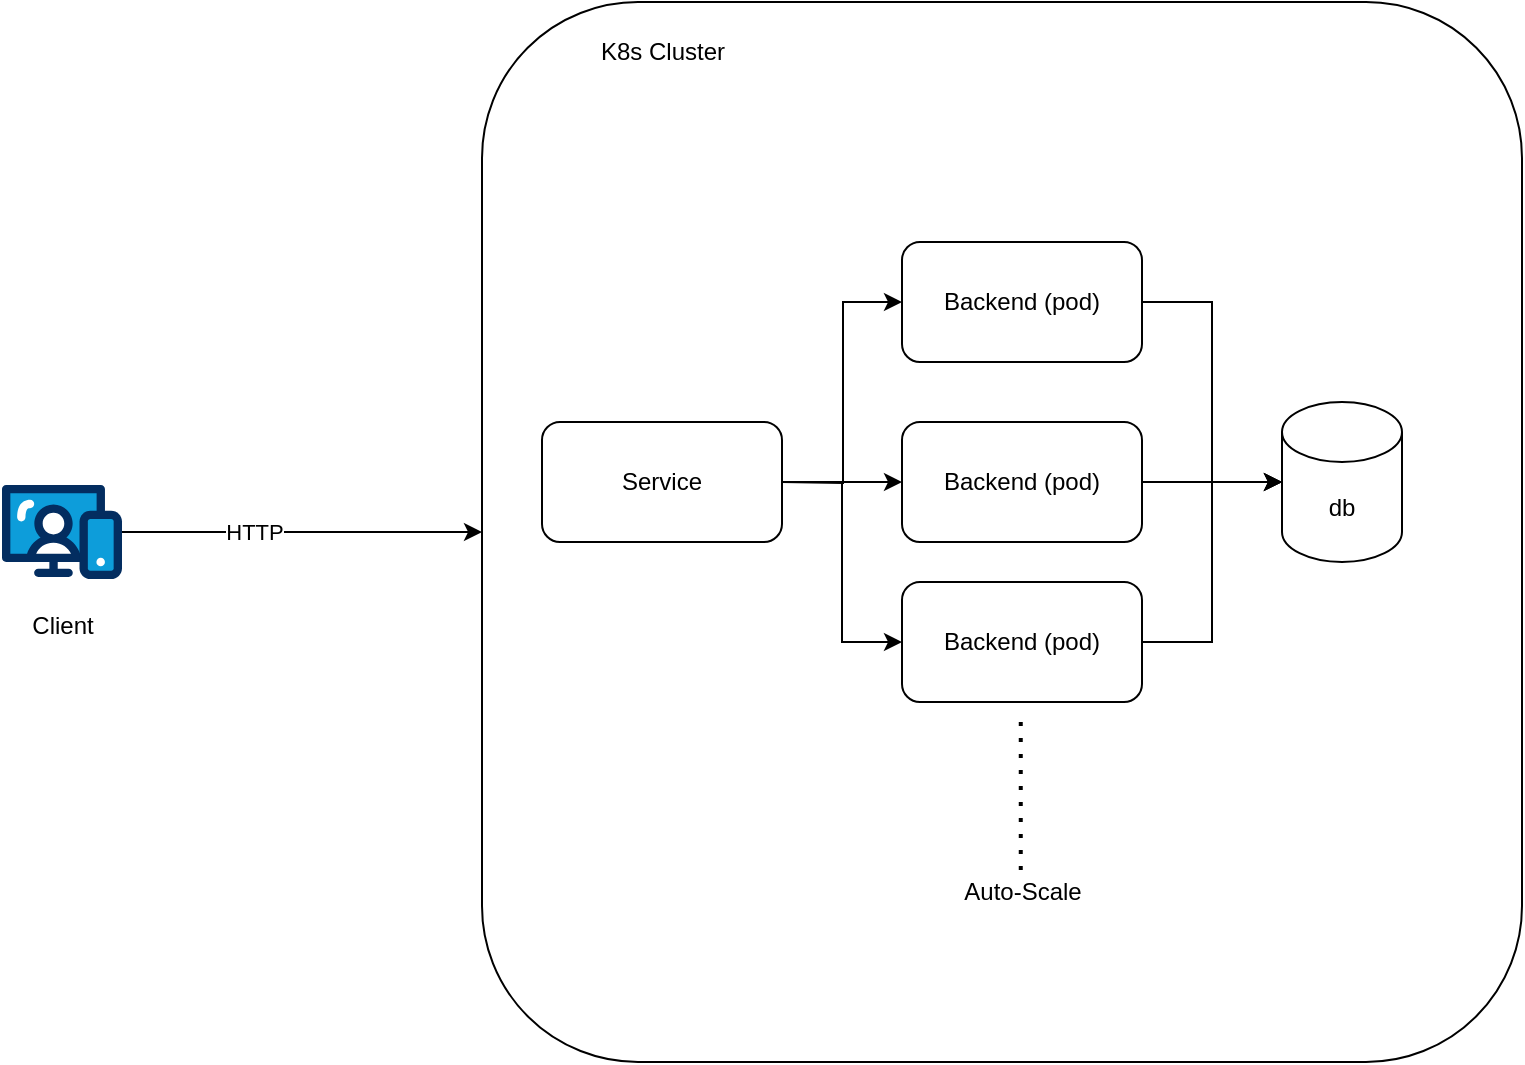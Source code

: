 <mxfile version="22.1.21" type="device">
  <diagram name="Page-1" id="udLMG3ap0CvgukWkueTY">
    <mxGraphModel dx="1283" dy="929" grid="1" gridSize="10" guides="1" tooltips="1" connect="1" arrows="1" fold="1" page="1" pageScale="1" pageWidth="850" pageHeight="1100" math="0" shadow="0">
      <root>
        <mxCell id="0" />
        <mxCell id="1" parent="0" />
        <mxCell id="UI5CxxbX_UX-fq3BGyV1-1" value="" style="rounded=1;whiteSpace=wrap;html=1;" vertex="1" parent="1">
          <mxGeometry x="320" y="130" width="520" height="530" as="geometry" />
        </mxCell>
        <mxCell id="UI5CxxbX_UX-fq3BGyV1-16" style="edgeStyle=orthogonalEdgeStyle;rounded=0;orthogonalLoop=1;jettySize=auto;html=1;" edge="1" parent="1" source="UI5CxxbX_UX-fq3BGyV1-2" target="UI5CxxbX_UX-fq3BGyV1-1">
          <mxGeometry relative="1" as="geometry" />
        </mxCell>
        <mxCell id="UI5CxxbX_UX-fq3BGyV1-17" value="HTTP" style="edgeLabel;html=1;align=center;verticalAlign=middle;resizable=0;points=[];" vertex="1" connectable="0" parent="UI5CxxbX_UX-fq3BGyV1-16">
          <mxGeometry x="-0.256" relative="1" as="geometry">
            <mxPoint x="-1" as="offset" />
          </mxGeometry>
        </mxCell>
        <mxCell id="UI5CxxbX_UX-fq3BGyV1-2" value="Client" style="verticalLabelPosition=bottom;aspect=fixed;html=1;shape=mxgraph.salesforce.web;" vertex="1" parent="1">
          <mxGeometry x="80" y="371.3" width="60" height="47.4" as="geometry" />
        </mxCell>
        <mxCell id="UI5CxxbX_UX-fq3BGyV1-11" style="edgeStyle=orthogonalEdgeStyle;rounded=0;orthogonalLoop=1;jettySize=auto;html=1;entryX=0;entryY=0.5;entryDx=0;entryDy=0;" edge="1" parent="1" target="UI5CxxbX_UX-fq3BGyV1-4">
          <mxGeometry relative="1" as="geometry">
            <mxPoint x="470" y="370" as="sourcePoint" />
          </mxGeometry>
        </mxCell>
        <mxCell id="UI5CxxbX_UX-fq3BGyV1-12" style="edgeStyle=orthogonalEdgeStyle;rounded=0;orthogonalLoop=1;jettySize=auto;html=1;entryX=0;entryY=0.5;entryDx=0;entryDy=0;" edge="1" parent="1" source="UI5CxxbX_UX-fq3BGyV1-3" target="UI5CxxbX_UX-fq3BGyV1-5">
          <mxGeometry relative="1" as="geometry" />
        </mxCell>
        <mxCell id="UI5CxxbX_UX-fq3BGyV1-14" style="edgeStyle=orthogonalEdgeStyle;rounded=0;orthogonalLoop=1;jettySize=auto;html=1;entryX=0;entryY=0.5;entryDx=0;entryDy=0;" edge="1" parent="1" source="UI5CxxbX_UX-fq3BGyV1-3" target="UI5CxxbX_UX-fq3BGyV1-6">
          <mxGeometry relative="1" as="geometry" />
        </mxCell>
        <mxCell id="UI5CxxbX_UX-fq3BGyV1-3" value="Service" style="rounded=1;whiteSpace=wrap;html=1;" vertex="1" parent="1">
          <mxGeometry x="350" y="340" width="120" height="60" as="geometry" />
        </mxCell>
        <mxCell id="UI5CxxbX_UX-fq3BGyV1-4" value="Backend (pod)" style="rounded=1;whiteSpace=wrap;html=1;" vertex="1" parent="1">
          <mxGeometry x="530" y="250" width="120" height="60" as="geometry" />
        </mxCell>
        <mxCell id="UI5CxxbX_UX-fq3BGyV1-5" value="Backend (pod)" style="rounded=1;whiteSpace=wrap;html=1;" vertex="1" parent="1">
          <mxGeometry x="530" y="340" width="120" height="60" as="geometry" />
        </mxCell>
        <mxCell id="UI5CxxbX_UX-fq3BGyV1-6" value="Backend (pod)" style="rounded=1;whiteSpace=wrap;html=1;" vertex="1" parent="1">
          <mxGeometry x="530" y="420" width="120" height="60" as="geometry" />
        </mxCell>
        <mxCell id="UI5CxxbX_UX-fq3BGyV1-8" value="db" style="shape=cylinder3;whiteSpace=wrap;html=1;boundedLbl=1;backgroundOutline=1;size=15;" vertex="1" parent="1">
          <mxGeometry x="720" y="330" width="60" height="80" as="geometry" />
        </mxCell>
        <mxCell id="UI5CxxbX_UX-fq3BGyV1-9" value="" style="endArrow=none;dashed=1;html=1;dashPattern=1 3;strokeWidth=2;rounded=0;" edge="1" parent="1">
          <mxGeometry width="50" height="50" relative="1" as="geometry">
            <mxPoint x="589.38" y="490" as="sourcePoint" />
            <mxPoint x="589.38" y="570" as="targetPoint" />
          </mxGeometry>
        </mxCell>
        <mxCell id="UI5CxxbX_UX-fq3BGyV1-10" value="Auto-Scale" style="text;html=1;align=center;verticalAlign=middle;resizable=0;points=[];autosize=1;strokeColor=none;fillColor=none;" vertex="1" parent="1">
          <mxGeometry x="550" y="560" width="80" height="30" as="geometry" />
        </mxCell>
        <mxCell id="UI5CxxbX_UX-fq3BGyV1-15" value="K8s Cluster" style="text;html=1;align=center;verticalAlign=middle;resizable=0;points=[];autosize=1;strokeColor=none;fillColor=none;" vertex="1" parent="1">
          <mxGeometry x="365" y="140" width="90" height="30" as="geometry" />
        </mxCell>
        <mxCell id="UI5CxxbX_UX-fq3BGyV1-18" style="edgeStyle=orthogonalEdgeStyle;rounded=0;orthogonalLoop=1;jettySize=auto;html=1;entryX=0;entryY=0.5;entryDx=0;entryDy=0;entryPerimeter=0;" edge="1" parent="1" source="UI5CxxbX_UX-fq3BGyV1-4" target="UI5CxxbX_UX-fq3BGyV1-8">
          <mxGeometry relative="1" as="geometry" />
        </mxCell>
        <mxCell id="UI5CxxbX_UX-fq3BGyV1-20" style="edgeStyle=orthogonalEdgeStyle;rounded=0;orthogonalLoop=1;jettySize=auto;html=1;entryX=0;entryY=0.5;entryDx=0;entryDy=0;entryPerimeter=0;" edge="1" parent="1" source="UI5CxxbX_UX-fq3BGyV1-5" target="UI5CxxbX_UX-fq3BGyV1-8">
          <mxGeometry relative="1" as="geometry" />
        </mxCell>
        <mxCell id="UI5CxxbX_UX-fq3BGyV1-21" style="edgeStyle=orthogonalEdgeStyle;rounded=0;orthogonalLoop=1;jettySize=auto;html=1;entryX=0;entryY=0.5;entryDx=0;entryDy=0;entryPerimeter=0;" edge="1" parent="1" source="UI5CxxbX_UX-fq3BGyV1-6" target="UI5CxxbX_UX-fq3BGyV1-8">
          <mxGeometry relative="1" as="geometry" />
        </mxCell>
      </root>
    </mxGraphModel>
  </diagram>
</mxfile>
